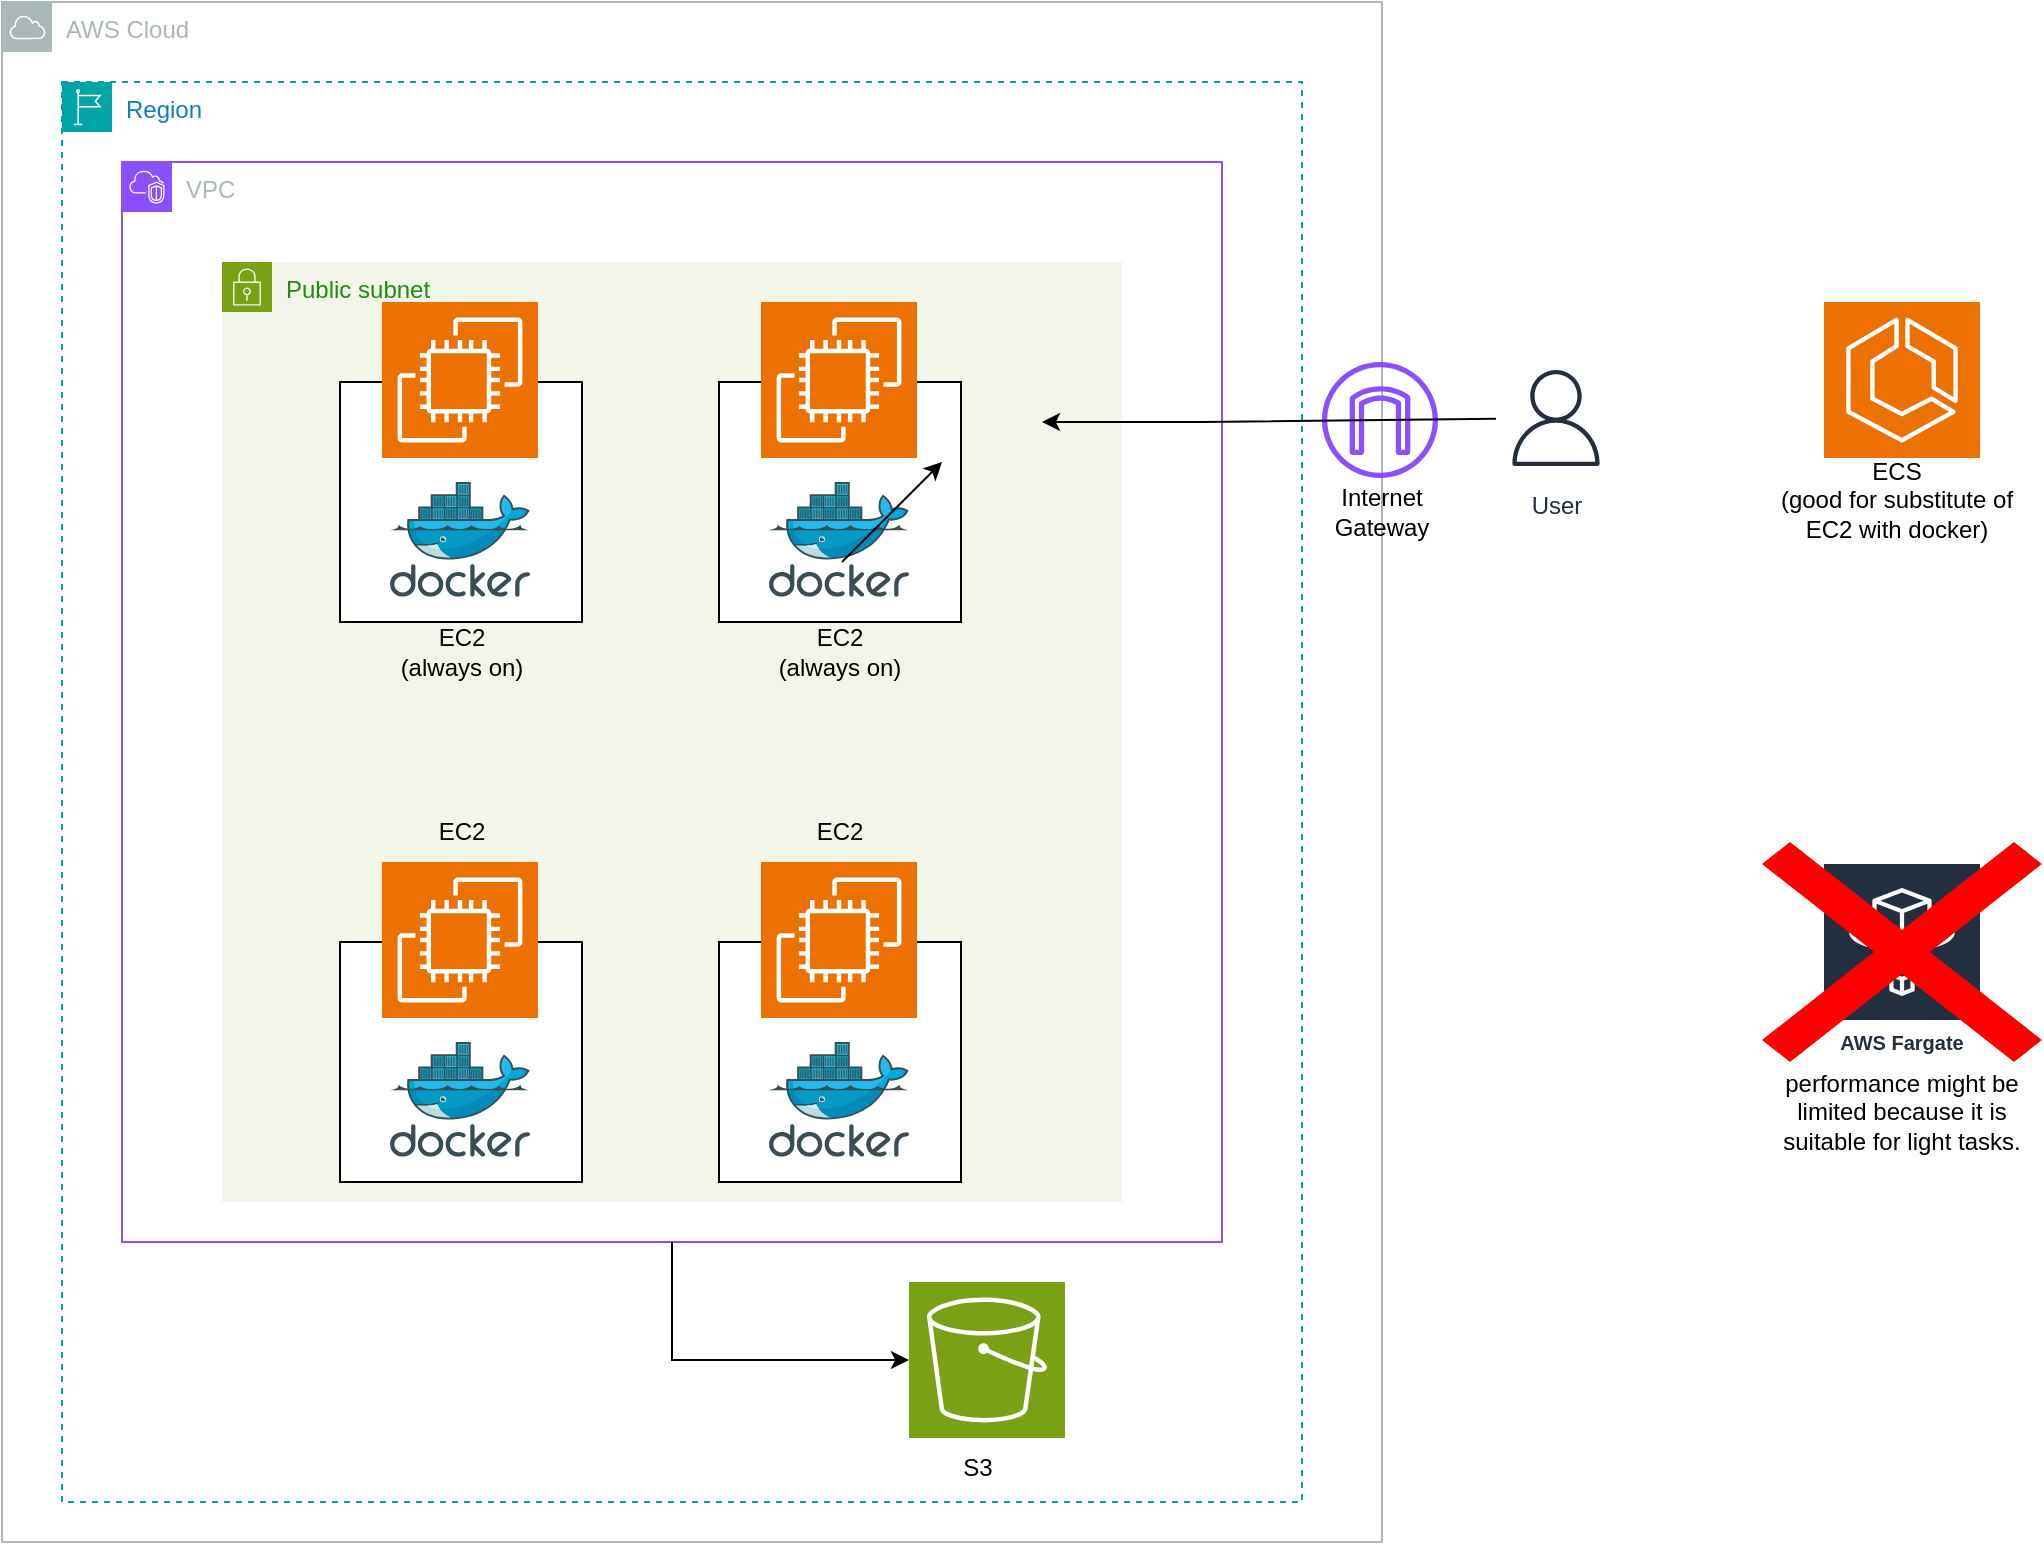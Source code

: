 <mxfile version="24.7.17">
  <diagram name="ページ1" id="UvoYlQT89hIV6tX2puYM">
    <mxGraphModel dx="892" dy="595" grid="1" gridSize="10" guides="1" tooltips="1" connect="1" arrows="1" fold="1" page="1" pageScale="1" pageWidth="1654" pageHeight="2336" math="0" shadow="0">
      <root>
        <mxCell id="0" />
        <mxCell id="1" parent="0" />
        <mxCell id="ArjEtyF-l3EaiSf3haK--1" value="Region" style="points=[[0,0],[0.25,0],[0.5,0],[0.75,0],[1,0],[1,0.25],[1,0.5],[1,0.75],[1,1],[0.75,1],[0.5,1],[0.25,1],[0,1],[0,0.75],[0,0.5],[0,0.25]];outlineConnect=0;gradientColor=none;html=1;whiteSpace=wrap;fontSize=12;fontStyle=0;container=1;pointerEvents=0;collapsible=0;recursiveResize=0;shape=mxgraph.aws4.group;grIcon=mxgraph.aws4.group_region;strokeColor=#00A4A6;fillColor=none;verticalAlign=top;align=left;spacingLeft=30;fontColor=#147EBA;dashed=1;" vertex="1" parent="1">
          <mxGeometry x="110" y="90" width="620" height="710" as="geometry" />
        </mxCell>
        <mxCell id="ArjEtyF-l3EaiSf3haK--8" value="AWS Cloud" style="sketch=0;outlineConnect=0;gradientColor=none;html=1;whiteSpace=wrap;fontSize=12;fontStyle=0;shape=mxgraph.aws4.group;grIcon=mxgraph.aws4.group_aws_cloud;strokeColor=#AAB7B8;fillColor=none;verticalAlign=top;align=left;spacingLeft=30;fontColor=#AAB7B8;dashed=0;" vertex="1" parent="ArjEtyF-l3EaiSf3haK--1">
          <mxGeometry x="-30" y="-40" width="690" height="770" as="geometry" />
        </mxCell>
        <mxCell id="ArjEtyF-l3EaiSf3haK--2" value="VPC" style="points=[[0,0],[0.25,0],[0.5,0],[0.75,0],[1,0],[1,0.25],[1,0.5],[1,0.75],[1,1],[0.75,1],[0.5,1],[0.25,1],[0,1],[0,0.75],[0,0.5],[0,0.25]];outlineConnect=0;gradientColor=none;html=1;whiteSpace=wrap;fontSize=12;fontStyle=0;container=1;pointerEvents=0;collapsible=0;recursiveResize=0;shape=mxgraph.aws4.group;grIcon=mxgraph.aws4.group_vpc2;strokeColor=#8C4FFF;fillColor=none;verticalAlign=top;align=left;spacingLeft=30;fontColor=#AAB7B8;dashed=0;" vertex="1" parent="ArjEtyF-l3EaiSf3haK--1">
          <mxGeometry x="30" y="40" width="550" height="540" as="geometry" />
        </mxCell>
        <mxCell id="ArjEtyF-l3EaiSf3haK--41" value="Public subnet" style="points=[[0,0],[0.25,0],[0.5,0],[0.75,0],[1,0],[1,0.25],[1,0.5],[1,0.75],[1,1],[0.75,1],[0.5,1],[0.25,1],[0,1],[0,0.75],[0,0.5],[0,0.25]];outlineConnect=0;gradientColor=none;html=1;whiteSpace=wrap;fontSize=12;fontStyle=0;container=1;pointerEvents=0;collapsible=0;recursiveResize=0;shape=mxgraph.aws4.group;grIcon=mxgraph.aws4.group_security_group;grStroke=0;strokeColor=#7AA116;fillColor=#F2F6E8;verticalAlign=top;align=left;spacingLeft=30;fontColor=#248814;dashed=0;" vertex="1" parent="ArjEtyF-l3EaiSf3haK--2">
          <mxGeometry x="50" y="50" width="450" height="470" as="geometry" />
        </mxCell>
        <mxCell id="ArjEtyF-l3EaiSf3haK--47" value="EC2" style="text;html=1;align=center;verticalAlign=middle;whiteSpace=wrap;rounded=0;" vertex="1" parent="ArjEtyF-l3EaiSf3haK--41">
          <mxGeometry x="278.5" y="270" width="60" height="30" as="geometry" />
        </mxCell>
        <mxCell id="ArjEtyF-l3EaiSf3haK--28" value="" style="group" vertex="1" connectable="0" parent="ArjEtyF-l3EaiSf3haK--2">
          <mxGeometry x="109" y="70" width="121" height="160" as="geometry" />
        </mxCell>
        <mxCell id="ArjEtyF-l3EaiSf3haK--29" value="" style="rounded=0;whiteSpace=wrap;html=1;" vertex="1" parent="ArjEtyF-l3EaiSf3haK--28">
          <mxGeometry y="40" width="121" height="120" as="geometry" />
        </mxCell>
        <mxCell id="ArjEtyF-l3EaiSf3haK--30" value="" style="sketch=0;points=[[0,0,0],[0.25,0,0],[0.5,0,0],[0.75,0,0],[1,0,0],[0,1,0],[0.25,1,0],[0.5,1,0],[0.75,1,0],[1,1,0],[0,0.25,0],[0,0.5,0],[0,0.75,0],[1,0.25,0],[1,0.5,0],[1,0.75,0]];outlineConnect=0;fontColor=#232F3E;fillColor=#ED7100;strokeColor=#ffffff;dashed=0;verticalLabelPosition=bottom;verticalAlign=top;align=center;html=1;fontSize=12;fontStyle=0;aspect=fixed;shape=mxgraph.aws4.resourceIcon;resIcon=mxgraph.aws4.ec2;" vertex="1" parent="ArjEtyF-l3EaiSf3haK--28">
          <mxGeometry x="21" width="78" height="78" as="geometry" />
        </mxCell>
        <mxCell id="ArjEtyF-l3EaiSf3haK--31" value="" style="image;sketch=0;aspect=fixed;html=1;points=[];align=center;fontSize=12;image=img/lib/mscae/Docker.svg;" vertex="1" parent="ArjEtyF-l3EaiSf3haK--28">
          <mxGeometry x="25" y="90" width="70" height="57.4" as="geometry" />
        </mxCell>
        <mxCell id="ArjEtyF-l3EaiSf3haK--21" value="" style="rounded=0;whiteSpace=wrap;html=1;" vertex="1" parent="ArjEtyF-l3EaiSf3haK--1">
          <mxGeometry x="328.5" y="430" width="121" height="120" as="geometry" />
        </mxCell>
        <mxCell id="ArjEtyF-l3EaiSf3haK--22" value="" style="sketch=0;points=[[0,0,0],[0.25,0,0],[0.5,0,0],[0.75,0,0],[1,0,0],[0,1,0],[0.25,1,0],[0.5,1,0],[0.75,1,0],[1,1,0],[0,0.25,0],[0,0.5,0],[0,0.75,0],[1,0.25,0],[1,0.5,0],[1,0.75,0]];outlineConnect=0;fontColor=#232F3E;fillColor=#ED7100;strokeColor=#ffffff;dashed=0;verticalLabelPosition=bottom;verticalAlign=top;align=center;html=1;fontSize=12;fontStyle=0;aspect=fixed;shape=mxgraph.aws4.resourceIcon;resIcon=mxgraph.aws4.ec2;" vertex="1" parent="ArjEtyF-l3EaiSf3haK--1">
          <mxGeometry x="349.5" y="390" width="78" height="78" as="geometry" />
        </mxCell>
        <mxCell id="ArjEtyF-l3EaiSf3haK--23" value="" style="image;sketch=0;aspect=fixed;html=1;points=[];align=center;fontSize=12;image=img/lib/mscae/Docker.svg;" vertex="1" parent="ArjEtyF-l3EaiSf3haK--1">
          <mxGeometry x="353.5" y="480" width="70" height="57.4" as="geometry" />
        </mxCell>
        <mxCell id="ArjEtyF-l3EaiSf3haK--27" value="" style="group" vertex="1" connectable="0" parent="ArjEtyF-l3EaiSf3haK--1">
          <mxGeometry x="139" y="390" width="121" height="160" as="geometry" />
        </mxCell>
        <mxCell id="ArjEtyF-l3EaiSf3haK--24" value="" style="rounded=0;whiteSpace=wrap;html=1;" vertex="1" parent="ArjEtyF-l3EaiSf3haK--27">
          <mxGeometry y="40" width="121" height="120" as="geometry" />
        </mxCell>
        <mxCell id="ArjEtyF-l3EaiSf3haK--25" value="" style="sketch=0;points=[[0,0,0],[0.25,0,0],[0.5,0,0],[0.75,0,0],[1,0,0],[0,1,0],[0.25,1,0],[0.5,1,0],[0.75,1,0],[1,1,0],[0,0.25,0],[0,0.5,0],[0,0.75,0],[1,0.25,0],[1,0.5,0],[1,0.75,0]];outlineConnect=0;fontColor=#232F3E;fillColor=#ED7100;strokeColor=#ffffff;dashed=0;verticalLabelPosition=bottom;verticalAlign=top;align=center;html=1;fontSize=12;fontStyle=0;aspect=fixed;shape=mxgraph.aws4.resourceIcon;resIcon=mxgraph.aws4.ec2;" vertex="1" parent="ArjEtyF-l3EaiSf3haK--27">
          <mxGeometry x="21" width="78" height="78" as="geometry" />
        </mxCell>
        <mxCell id="ArjEtyF-l3EaiSf3haK--26" value="" style="image;sketch=0;aspect=fixed;html=1;points=[];align=center;fontSize=12;image=img/lib/mscae/Docker.svg;" vertex="1" parent="ArjEtyF-l3EaiSf3haK--27">
          <mxGeometry x="25" y="90" width="70" height="57.4" as="geometry" />
        </mxCell>
        <mxCell id="ArjEtyF-l3EaiSf3haK--32" value="" style="group" vertex="1" connectable="0" parent="ArjEtyF-l3EaiSf3haK--1">
          <mxGeometry x="328.5" y="110" width="121" height="160" as="geometry" />
        </mxCell>
        <mxCell id="ArjEtyF-l3EaiSf3haK--33" value="" style="rounded=0;whiteSpace=wrap;html=1;" vertex="1" parent="ArjEtyF-l3EaiSf3haK--32">
          <mxGeometry y="40" width="121" height="120" as="geometry" />
        </mxCell>
        <mxCell id="ArjEtyF-l3EaiSf3haK--34" value="" style="sketch=0;points=[[0,0,0],[0.25,0,0],[0.5,0,0],[0.75,0,0],[1,0,0],[0,1,0],[0.25,1,0],[0.5,1,0],[0.75,1,0],[1,1,0],[0,0.25,0],[0,0.5,0],[0,0.75,0],[1,0.25,0],[1,0.5,0],[1,0.75,0]];outlineConnect=0;fontColor=#232F3E;fillColor=#ED7100;strokeColor=#ffffff;dashed=0;verticalLabelPosition=bottom;verticalAlign=top;align=center;html=1;fontSize=12;fontStyle=0;aspect=fixed;shape=mxgraph.aws4.resourceIcon;resIcon=mxgraph.aws4.ec2;" vertex="1" parent="ArjEtyF-l3EaiSf3haK--32">
          <mxGeometry x="21" width="78" height="78" as="geometry" />
        </mxCell>
        <mxCell id="ArjEtyF-l3EaiSf3haK--35" value="" style="image;sketch=0;aspect=fixed;html=1;points=[];align=center;fontSize=12;image=img/lib/mscae/Docker.svg;" vertex="1" parent="ArjEtyF-l3EaiSf3haK--32">
          <mxGeometry x="25" y="90" width="70" height="57.4" as="geometry" />
        </mxCell>
        <mxCell id="ArjEtyF-l3EaiSf3haK--9" value="" style="sketch=0;outlineConnect=0;fontColor=#232F3E;gradientColor=none;fillColor=#8C4FFF;strokeColor=none;dashed=0;verticalLabelPosition=bottom;verticalAlign=top;align=center;html=1;fontSize=12;fontStyle=0;aspect=fixed;pointerEvents=1;shape=mxgraph.aws4.internet_gateway;" vertex="1" parent="ArjEtyF-l3EaiSf3haK--1">
          <mxGeometry x="630" y="140" width="58" height="58" as="geometry" />
        </mxCell>
        <mxCell id="ArjEtyF-l3EaiSf3haK--40" value="Internet Gateway" style="text;html=1;align=center;verticalAlign=middle;whiteSpace=wrap;rounded=0;" vertex="1" parent="ArjEtyF-l3EaiSf3haK--1">
          <mxGeometry x="630" y="200" width="60" height="30" as="geometry" />
        </mxCell>
        <mxCell id="ArjEtyF-l3EaiSf3haK--42" value="" style="sketch=0;points=[[0,0,0],[0.25,0,0],[0.5,0,0],[0.75,0,0],[1,0,0],[0,1,0],[0.25,1,0],[0.5,1,0],[0.75,1,0],[1,1,0],[0,0.25,0],[0,0.5,0],[0,0.75,0],[1,0.25,0],[1,0.5,0],[1,0.75,0]];outlineConnect=0;fontColor=#232F3E;fillColor=#7AA116;strokeColor=#ffffff;dashed=0;verticalLabelPosition=bottom;verticalAlign=top;align=center;html=1;fontSize=12;fontStyle=0;aspect=fixed;shape=mxgraph.aws4.resourceIcon;resIcon=mxgraph.aws4.s3;" vertex="1" parent="ArjEtyF-l3EaiSf3haK--1">
          <mxGeometry x="423.5" y="600" width="78" height="78" as="geometry" />
        </mxCell>
        <mxCell id="ArjEtyF-l3EaiSf3haK--44" value="" style="endArrow=classic;html=1;rounded=0;entryX=0;entryY=0.5;entryDx=0;entryDy=0;entryPerimeter=0;" edge="1" parent="ArjEtyF-l3EaiSf3haK--1" source="ArjEtyF-l3EaiSf3haK--2" target="ArjEtyF-l3EaiSf3haK--42">
          <mxGeometry width="50" height="50" relative="1" as="geometry">
            <mxPoint x="276.86" y="725.785" as="sourcePoint" />
            <mxPoint x="383.15" y="620" as="targetPoint" />
            <Array as="points">
              <mxPoint x="305" y="639" />
            </Array>
          </mxGeometry>
        </mxCell>
        <mxCell id="ArjEtyF-l3EaiSf3haK--45" value="S3" style="text;html=1;align=center;verticalAlign=middle;whiteSpace=wrap;rounded=0;" vertex="1" parent="ArjEtyF-l3EaiSf3haK--1">
          <mxGeometry x="427.5" y="678" width="60" height="30" as="geometry" />
        </mxCell>
        <mxCell id="ArjEtyF-l3EaiSf3haK--46" value="EC2" style="text;html=1;align=center;verticalAlign=middle;whiteSpace=wrap;rounded=0;" vertex="1" parent="ArjEtyF-l3EaiSf3haK--1">
          <mxGeometry x="169.5" y="360" width="60" height="30" as="geometry" />
        </mxCell>
        <mxCell id="ArjEtyF-l3EaiSf3haK--48" value="EC2&lt;br&gt;(always on)" style="text;html=1;align=center;verticalAlign=middle;whiteSpace=wrap;rounded=0;" vertex="1" parent="ArjEtyF-l3EaiSf3haK--1">
          <mxGeometry x="164.75" y="270" width="69.5" height="30" as="geometry" />
        </mxCell>
        <mxCell id="ArjEtyF-l3EaiSf3haK--50" value="EC2&lt;br&gt;(always on)" style="text;html=1;align=center;verticalAlign=middle;whiteSpace=wrap;rounded=0;" vertex="1" parent="ArjEtyF-l3EaiSf3haK--1">
          <mxGeometry x="354.25" y="270" width="69.5" height="30" as="geometry" />
        </mxCell>
        <mxCell id="ArjEtyF-l3EaiSf3haK--36" value="User" style="sketch=0;outlineConnect=0;fontColor=#232F3E;gradientColor=none;strokeColor=#232F3E;fillColor=#ffffff;dashed=0;verticalLabelPosition=bottom;verticalAlign=top;align=center;html=1;fontSize=12;fontStyle=0;aspect=fixed;shape=mxgraph.aws4.resourceIcon;resIcon=mxgraph.aws4.user;" vertex="1" parent="1">
          <mxGeometry x="827" y="228" width="60" height="60" as="geometry" />
        </mxCell>
        <mxCell id="ArjEtyF-l3EaiSf3haK--37" value="" style="endArrow=classic;html=1;rounded=0;" edge="1" parent="1">
          <mxGeometry width="50" height="50" relative="1" as="geometry">
            <mxPoint x="500" y="330" as="sourcePoint" />
            <mxPoint x="550" y="280" as="targetPoint" />
          </mxGeometry>
        </mxCell>
        <mxCell id="ArjEtyF-l3EaiSf3haK--39" value="" style="endArrow=classic;html=1;rounded=0;" edge="1" parent="1" source="ArjEtyF-l3EaiSf3haK--36">
          <mxGeometry width="50" height="50" relative="1" as="geometry">
            <mxPoint x="730" y="330" as="sourcePoint" />
            <mxPoint x="600" y="260" as="targetPoint" />
            <Array as="points">
              <mxPoint x="680" y="260" />
              <mxPoint x="600" y="260" />
            </Array>
          </mxGeometry>
        </mxCell>
        <mxCell id="ArjEtyF-l3EaiSf3haK--51" value="AWS Fargate" style="sketch=0;outlineConnect=0;fontColor=#232F3E;gradientColor=none;strokeColor=#ffffff;fillColor=#232F3E;dashed=0;verticalLabelPosition=middle;verticalAlign=bottom;align=center;html=1;whiteSpace=wrap;fontSize=10;fontStyle=1;spacing=3;shape=mxgraph.aws4.productIcon;prIcon=mxgraph.aws4.fargate;" vertex="1" parent="1">
          <mxGeometry x="990" y="480" width="80" height="100" as="geometry" />
        </mxCell>
        <mxCell id="ArjEtyF-l3EaiSf3haK--52" value="" style="shape=mxgraph.mockup.markup.redX;fillColor=#ff0000;html=1;shadow=0;whiteSpace=wrap;strokeColor=none;" vertex="1" parent="1">
          <mxGeometry x="960" y="470" width="140" height="110" as="geometry" />
        </mxCell>
        <mxCell id="ArjEtyF-l3EaiSf3haK--53" value="performance might be limited because it is suitable for light tasks." style="text;html=1;align=center;verticalAlign=middle;whiteSpace=wrap;rounded=0;" vertex="1" parent="1">
          <mxGeometry x="960" y="590" width="140" height="30" as="geometry" />
        </mxCell>
        <mxCell id="ArjEtyF-l3EaiSf3haK--55" value="" style="sketch=0;points=[[0,0,0],[0.25,0,0],[0.5,0,0],[0.75,0,0],[1,0,0],[0,1,0],[0.25,1,0],[0.5,1,0],[0.75,1,0],[1,1,0],[0,0.25,0],[0,0.5,0],[0,0.75,0],[1,0.25,0],[1,0.5,0],[1,0.75,0]];outlineConnect=0;fontColor=#232F3E;fillColor=#ED7100;strokeColor=#ffffff;dashed=0;verticalLabelPosition=bottom;verticalAlign=top;align=center;html=1;fontSize=12;fontStyle=0;aspect=fixed;shape=mxgraph.aws4.resourceIcon;resIcon=mxgraph.aws4.ecs;" vertex="1" parent="1">
          <mxGeometry x="991" y="200" width="78" height="78" as="geometry" />
        </mxCell>
        <mxCell id="ArjEtyF-l3EaiSf3haK--56" value="ECS&lt;br&gt;(good for substitute of EC2 with docker)" style="text;html=1;align=center;verticalAlign=middle;whiteSpace=wrap;rounded=0;" vertex="1" parent="1">
          <mxGeometry x="960" y="278" width="134.75" height="42" as="geometry" />
        </mxCell>
      </root>
    </mxGraphModel>
  </diagram>
</mxfile>
